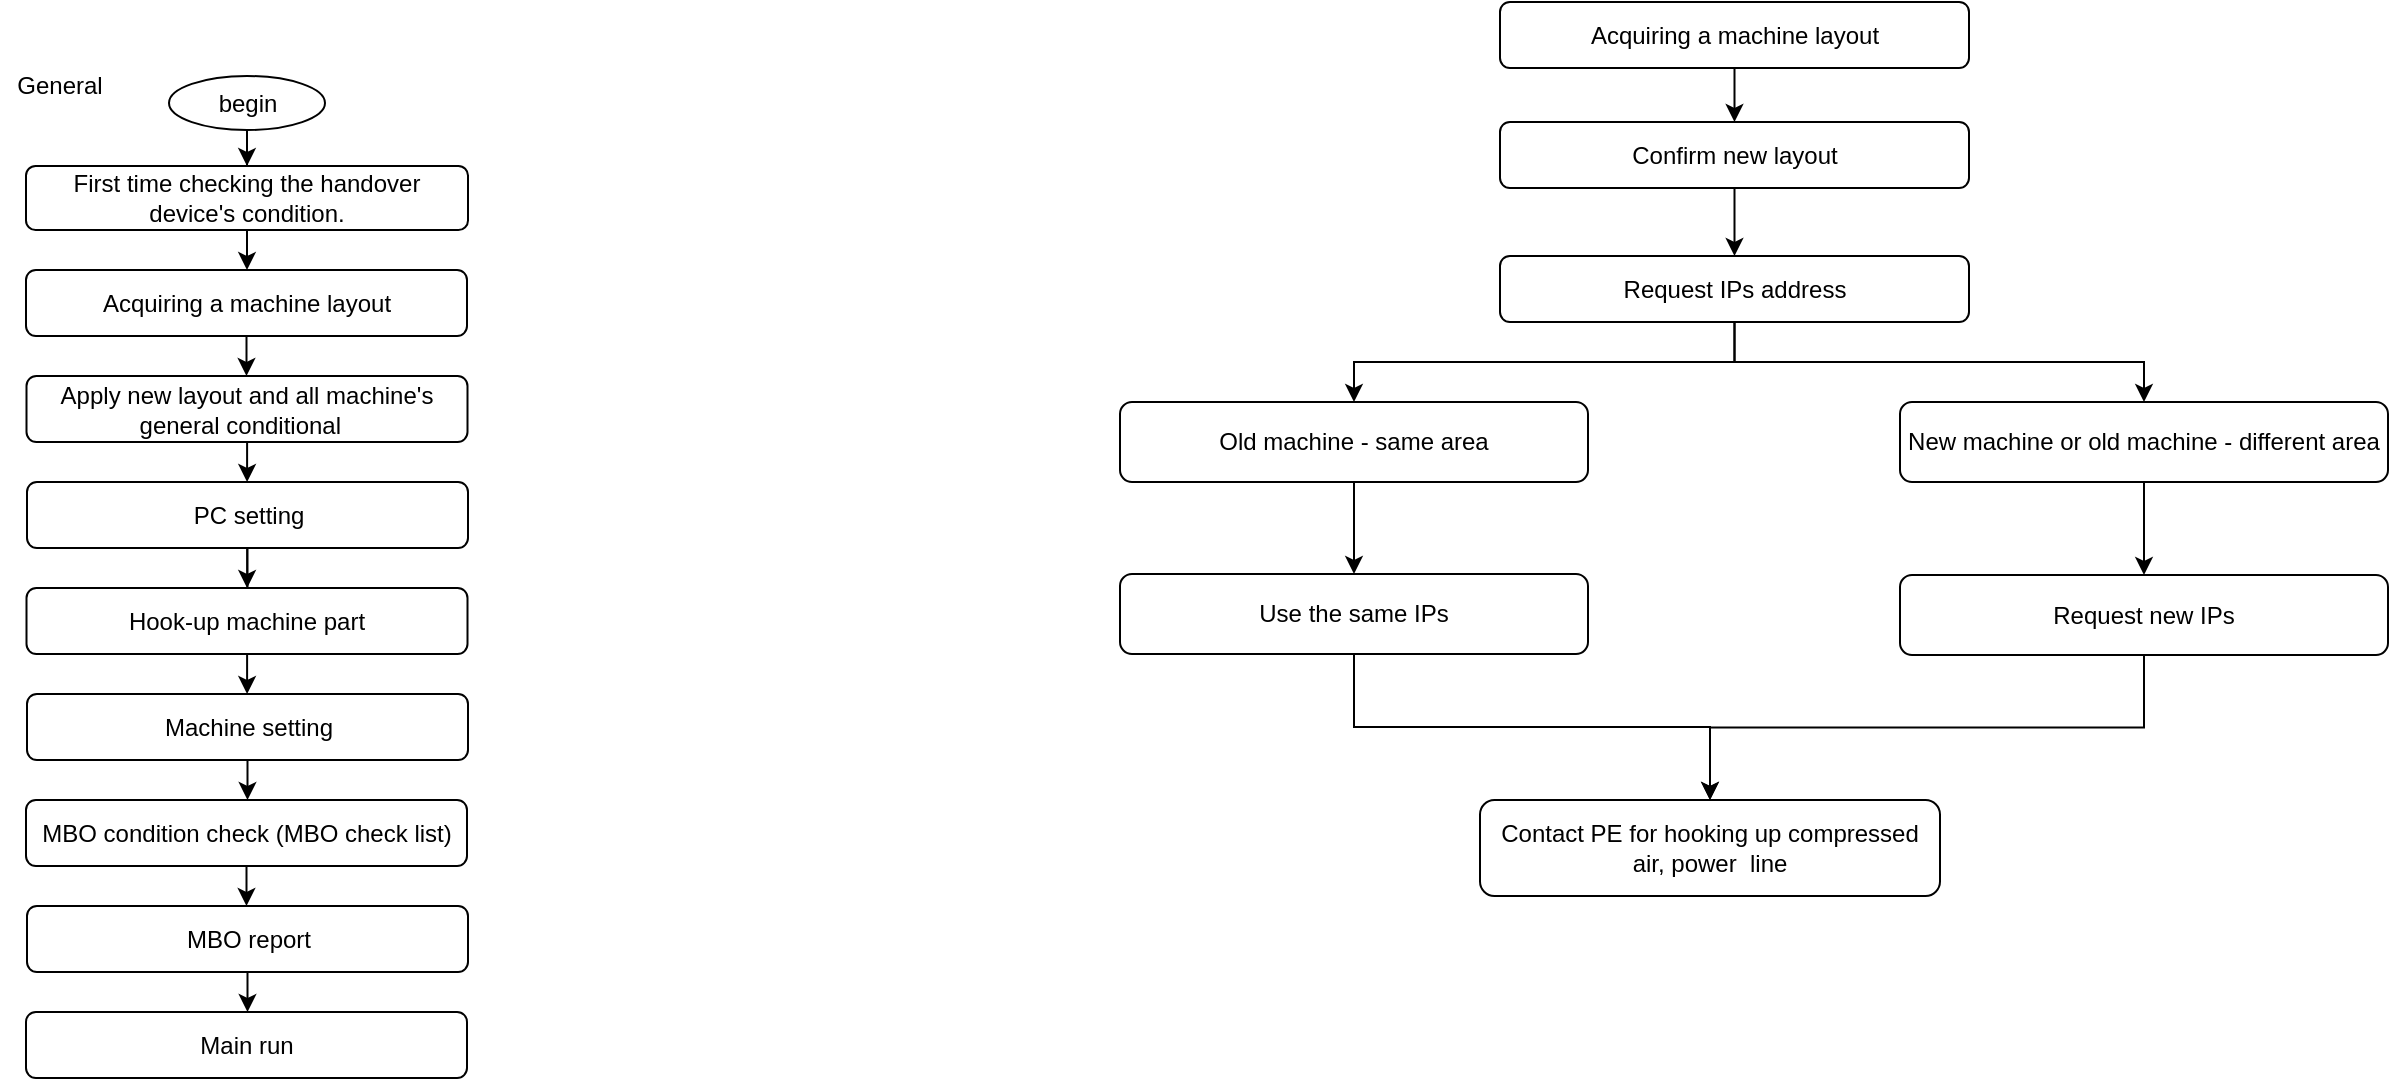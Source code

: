 <mxfile version="20.3.0" type="github">
  <diagram id="tkx3C987YAY7q8ADnb0E" name="Page-1">
    <mxGraphModel dx="1185" dy="662" grid="1" gridSize="10" guides="1" tooltips="1" connect="1" arrows="1" fold="1" page="1" pageScale="1" pageWidth="850" pageHeight="1100" math="0" shadow="0">
      <root>
        <mxCell id="0" />
        <mxCell id="1" parent="0" />
        <mxCell id="Ij5x_xL0lT77cKpvu-Io-1" value="" style="edgeStyle=orthogonalEdgeStyle;rounded=0;orthogonalLoop=1;jettySize=auto;html=1;" edge="1" parent="1" source="Ij5x_xL0lT77cKpvu-Io-2" target="Ij5x_xL0lT77cKpvu-Io-4">
          <mxGeometry relative="1" as="geometry" />
        </mxCell>
        <mxCell id="Ij5x_xL0lT77cKpvu-Io-2" value="begin" style="ellipse;whiteSpace=wrap;html=1;" vertex="1" parent="1">
          <mxGeometry x="184.5" y="60" width="78" height="27" as="geometry" />
        </mxCell>
        <mxCell id="Ij5x_xL0lT77cKpvu-Io-3" value="" style="edgeStyle=orthogonalEdgeStyle;rounded=0;orthogonalLoop=1;jettySize=auto;html=1;" edge="1" parent="1" source="Ij5x_xL0lT77cKpvu-Io-4" target="Ij5x_xL0lT77cKpvu-Io-6">
          <mxGeometry relative="1" as="geometry" />
        </mxCell>
        <mxCell id="Ij5x_xL0lT77cKpvu-Io-4" value="First time checking the handover device&#39;s condition." style="rounded=1;whiteSpace=wrap;html=1;" vertex="1" parent="1">
          <mxGeometry x="113" y="105" width="221" height="32" as="geometry" />
        </mxCell>
        <mxCell id="Ij5x_xL0lT77cKpvu-Io-5" value="" style="edgeStyle=orthogonalEdgeStyle;rounded=0;orthogonalLoop=1;jettySize=auto;html=1;" edge="1" parent="1" source="Ij5x_xL0lT77cKpvu-Io-6" target="Ij5x_xL0lT77cKpvu-Io-8">
          <mxGeometry relative="1" as="geometry" />
        </mxCell>
        <mxCell id="Ij5x_xL0lT77cKpvu-Io-6" value="Acquiring a machine layout" style="rounded=1;whiteSpace=wrap;html=1;" vertex="1" parent="1">
          <mxGeometry x="113" y="157" width="220.5" height="33" as="geometry" />
        </mxCell>
        <mxCell id="Ij5x_xL0lT77cKpvu-Io-7" value="" style="edgeStyle=orthogonalEdgeStyle;rounded=0;orthogonalLoop=1;jettySize=auto;html=1;" edge="1" parent="1" source="Ij5x_xL0lT77cKpvu-Io-8" target="Ij5x_xL0lT77cKpvu-Io-10">
          <mxGeometry relative="1" as="geometry" />
        </mxCell>
        <mxCell id="Ij5x_xL0lT77cKpvu-Io-8" value="Apply new layout and all machine&#39;s general conditional&amp;nbsp;&amp;nbsp;" style="rounded=1;whiteSpace=wrap;html=1;" vertex="1" parent="1">
          <mxGeometry x="113.25" y="210" width="220.5" height="33" as="geometry" />
        </mxCell>
        <mxCell id="Ij5x_xL0lT77cKpvu-Io-9" value="" style="edgeStyle=orthogonalEdgeStyle;rounded=0;orthogonalLoop=1;jettySize=auto;html=1;" edge="1" parent="1" source="Ij5x_xL0lT77cKpvu-Io-10" target="Ij5x_xL0lT77cKpvu-Io-12">
          <mxGeometry relative="1" as="geometry" />
        </mxCell>
        <mxCell id="Ij5x_xL0lT77cKpvu-Io-10" value="PC setting" style="rounded=1;whiteSpace=wrap;html=1;" vertex="1" parent="1">
          <mxGeometry x="113.5" y="263" width="220.5" height="33" as="geometry" />
        </mxCell>
        <mxCell id="Ij5x_xL0lT77cKpvu-Io-11" value="" style="edgeStyle=orthogonalEdgeStyle;rounded=0;orthogonalLoop=1;jettySize=auto;html=1;" edge="1" parent="1" source="Ij5x_xL0lT77cKpvu-Io-12" target="Ij5x_xL0lT77cKpvu-Io-14">
          <mxGeometry relative="1" as="geometry" />
        </mxCell>
        <mxCell id="Ij5x_xL0lT77cKpvu-Io-12" value="Hook-up machine part" style="rounded=1;whiteSpace=wrap;html=1;" vertex="1" parent="1">
          <mxGeometry x="113.25" y="316" width="220.5" height="33" as="geometry" />
        </mxCell>
        <mxCell id="Ij5x_xL0lT77cKpvu-Io-13" value="" style="edgeStyle=orthogonalEdgeStyle;rounded=0;orthogonalLoop=1;jettySize=auto;html=1;" edge="1" parent="1" source="Ij5x_xL0lT77cKpvu-Io-14" target="Ij5x_xL0lT77cKpvu-Io-16">
          <mxGeometry relative="1" as="geometry" />
        </mxCell>
        <mxCell id="Ij5x_xL0lT77cKpvu-Io-14" value="Machine setting" style="rounded=1;whiteSpace=wrap;html=1;" vertex="1" parent="1">
          <mxGeometry x="113.5" y="369" width="220.5" height="33" as="geometry" />
        </mxCell>
        <mxCell id="Ij5x_xL0lT77cKpvu-Io-15" value="" style="edgeStyle=orthogonalEdgeStyle;rounded=0;orthogonalLoop=1;jettySize=auto;html=1;" edge="1" parent="1" source="Ij5x_xL0lT77cKpvu-Io-16" target="Ij5x_xL0lT77cKpvu-Io-18">
          <mxGeometry relative="1" as="geometry" />
        </mxCell>
        <mxCell id="Ij5x_xL0lT77cKpvu-Io-16" value="MBO condition check (MBO check list)" style="rounded=1;whiteSpace=wrap;html=1;" vertex="1" parent="1">
          <mxGeometry x="113" y="422" width="220.5" height="33" as="geometry" />
        </mxCell>
        <mxCell id="Ij5x_xL0lT77cKpvu-Io-17" value="" style="edgeStyle=orthogonalEdgeStyle;rounded=0;orthogonalLoop=1;jettySize=auto;html=1;" edge="1" parent="1" source="Ij5x_xL0lT77cKpvu-Io-18" target="Ij5x_xL0lT77cKpvu-Io-19">
          <mxGeometry relative="1" as="geometry" />
        </mxCell>
        <mxCell id="Ij5x_xL0lT77cKpvu-Io-18" value="MBO report" style="rounded=1;whiteSpace=wrap;html=1;" vertex="1" parent="1">
          <mxGeometry x="113.5" y="475" width="220.5" height="33" as="geometry" />
        </mxCell>
        <mxCell id="Ij5x_xL0lT77cKpvu-Io-19" value="Main run" style="rounded=1;whiteSpace=wrap;html=1;" vertex="1" parent="1">
          <mxGeometry x="113" y="528" width="220.5" height="33" as="geometry" />
        </mxCell>
        <mxCell id="Ij5x_xL0lT77cKpvu-Io-20" value="General" style="text;html=1;strokeColor=none;fillColor=none;align=center;verticalAlign=middle;whiteSpace=wrap;rounded=0;" vertex="1" parent="1">
          <mxGeometry x="100" y="50" width="60" height="30" as="geometry" />
        </mxCell>
        <mxCell id="Ij5x_xL0lT77cKpvu-Io-23" value="" style="edgeStyle=orthogonalEdgeStyle;rounded=0;orthogonalLoop=1;jettySize=auto;html=1;" edge="1" parent="1" source="Ij5x_xL0lT77cKpvu-Io-21" target="Ij5x_xL0lT77cKpvu-Io-22">
          <mxGeometry relative="1" as="geometry" />
        </mxCell>
        <mxCell id="Ij5x_xL0lT77cKpvu-Io-21" value="Acquiring a machine layout" style="rounded=1;whiteSpace=wrap;html=1;" vertex="1" parent="1">
          <mxGeometry x="850" y="23" width="234.5" height="33" as="geometry" />
        </mxCell>
        <mxCell id="Ij5x_xL0lT77cKpvu-Io-25" value="" style="edgeStyle=orthogonalEdgeStyle;rounded=0;orthogonalLoop=1;jettySize=auto;html=1;" edge="1" parent="1" source="Ij5x_xL0lT77cKpvu-Io-22" target="Ij5x_xL0lT77cKpvu-Io-24">
          <mxGeometry relative="1" as="geometry" />
        </mxCell>
        <mxCell id="Ij5x_xL0lT77cKpvu-Io-22" value="Confirm new layout" style="rounded=1;whiteSpace=wrap;html=1;" vertex="1" parent="1">
          <mxGeometry x="850" y="83" width="234.5" height="33" as="geometry" />
        </mxCell>
        <mxCell id="Ij5x_xL0lT77cKpvu-Io-28" style="edgeStyle=orthogonalEdgeStyle;rounded=0;orthogonalLoop=1;jettySize=auto;html=1;" edge="1" parent="1" source="Ij5x_xL0lT77cKpvu-Io-24" target="Ij5x_xL0lT77cKpvu-Io-26">
          <mxGeometry relative="1" as="geometry" />
        </mxCell>
        <mxCell id="Ij5x_xL0lT77cKpvu-Io-29" style="edgeStyle=orthogonalEdgeStyle;rounded=0;orthogonalLoop=1;jettySize=auto;html=1;" edge="1" parent="1" source="Ij5x_xL0lT77cKpvu-Io-24" target="Ij5x_xL0lT77cKpvu-Io-27">
          <mxGeometry relative="1" as="geometry" />
        </mxCell>
        <mxCell id="Ij5x_xL0lT77cKpvu-Io-24" value="Request IPs address" style="rounded=1;whiteSpace=wrap;html=1;" vertex="1" parent="1">
          <mxGeometry x="850" y="150" width="234.5" height="33" as="geometry" />
        </mxCell>
        <mxCell id="Ij5x_xL0lT77cKpvu-Io-33" style="edgeStyle=orthogonalEdgeStyle;rounded=0;orthogonalLoop=1;jettySize=auto;html=1;entryX=0.5;entryY=0;entryDx=0;entryDy=0;" edge="1" parent="1" source="Ij5x_xL0lT77cKpvu-Io-26" target="Ij5x_xL0lT77cKpvu-Io-30">
          <mxGeometry relative="1" as="geometry" />
        </mxCell>
        <mxCell id="Ij5x_xL0lT77cKpvu-Io-26" value="Old machine - same area" style="rounded=1;whiteSpace=wrap;html=1;" vertex="1" parent="1">
          <mxGeometry x="660" y="223" width="234" height="40" as="geometry" />
        </mxCell>
        <mxCell id="Ij5x_xL0lT77cKpvu-Io-39" style="edgeStyle=orthogonalEdgeStyle;rounded=0;orthogonalLoop=1;jettySize=auto;html=1;entryX=0.5;entryY=0;entryDx=0;entryDy=0;" edge="1" parent="1" source="Ij5x_xL0lT77cKpvu-Io-27" target="Ij5x_xL0lT77cKpvu-Io-31">
          <mxGeometry relative="1" as="geometry" />
        </mxCell>
        <mxCell id="Ij5x_xL0lT77cKpvu-Io-27" value="New machine or old machine - different area" style="rounded=1;whiteSpace=wrap;html=1;" vertex="1" parent="1">
          <mxGeometry x="1050" y="223" width="244" height="40" as="geometry" />
        </mxCell>
        <mxCell id="Ij5x_xL0lT77cKpvu-Io-35" style="edgeStyle=orthogonalEdgeStyle;rounded=0;orthogonalLoop=1;jettySize=auto;html=1;" edge="1" parent="1" source="Ij5x_xL0lT77cKpvu-Io-30" target="Ij5x_xL0lT77cKpvu-Io-32">
          <mxGeometry relative="1" as="geometry" />
        </mxCell>
        <mxCell id="Ij5x_xL0lT77cKpvu-Io-30" value="Use the same IPs" style="rounded=1;whiteSpace=wrap;html=1;" vertex="1" parent="1">
          <mxGeometry x="660" y="309" width="234" height="40" as="geometry" />
        </mxCell>
        <mxCell id="Ij5x_xL0lT77cKpvu-Io-37" style="edgeStyle=orthogonalEdgeStyle;rounded=0;orthogonalLoop=1;jettySize=auto;html=1;entryX=0.5;entryY=0;entryDx=0;entryDy=0;" edge="1" parent="1" source="Ij5x_xL0lT77cKpvu-Io-31" target="Ij5x_xL0lT77cKpvu-Io-32">
          <mxGeometry relative="1" as="geometry" />
        </mxCell>
        <mxCell id="Ij5x_xL0lT77cKpvu-Io-31" value="Request new IPs" style="rounded=1;whiteSpace=wrap;html=1;" vertex="1" parent="1">
          <mxGeometry x="1050" y="309.5" width="244" height="40" as="geometry" />
        </mxCell>
        <mxCell id="Ij5x_xL0lT77cKpvu-Io-32" value="Contact PE for hooking up&amp;nbsp;compressed air, power&amp;nbsp; line" style="rounded=1;whiteSpace=wrap;html=1;" vertex="1" parent="1">
          <mxGeometry x="840" y="422" width="230" height="48" as="geometry" />
        </mxCell>
      </root>
    </mxGraphModel>
  </diagram>
</mxfile>
